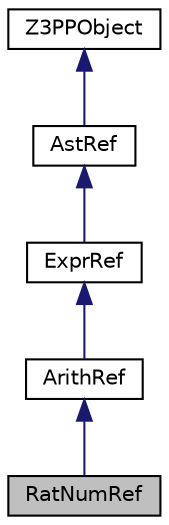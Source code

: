 digraph "RatNumRef"
{
  edge [fontname="Helvetica",fontsize="10",labelfontname="Helvetica",labelfontsize="10"];
  node [fontname="Helvetica",fontsize="10",shape=record];
  Node0 [label="RatNumRef",height=0.2,width=0.4,color="black", fillcolor="grey75", style="filled", fontcolor="black"];
  Node1 -> Node0 [dir="back",color="midnightblue",fontsize="10",style="solid",fontname="Helvetica"];
  Node1 [label="ArithRef",height=0.2,width=0.4,color="black", fillcolor="white", style="filled",URL="$classz3py_1_1_arith_ref.html"];
  Node2 -> Node1 [dir="back",color="midnightblue",fontsize="10",style="solid",fontname="Helvetica"];
  Node2 [label="ExprRef",height=0.2,width=0.4,color="black", fillcolor="white", style="filled",URL="$classz3py_1_1_expr_ref.html",tooltip="Expressions. "];
  Node3 -> Node2 [dir="back",color="midnightblue",fontsize="10",style="solid",fontname="Helvetica"];
  Node3 [label="AstRef",height=0.2,width=0.4,color="black", fillcolor="white", style="filled",URL="$classz3py_1_1_ast_ref.html"];
  Node4 -> Node3 [dir="back",color="midnightblue",fontsize="10",style="solid",fontname="Helvetica"];
  Node4 [label="Z3PPObject",height=0.2,width=0.4,color="black", fillcolor="white", style="filled",URL="$classz3py_1_1_z3_p_p_object.html",tooltip="ASTs base class. "];
}
